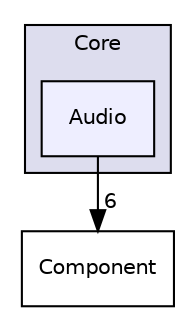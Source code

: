 digraph "include/Core/Audio" {
  compound=true
  node [ fontsize="10", fontname="Helvetica"];
  edge [ labelfontsize="10", labelfontname="Helvetica"];
  subgraph clusterdir_8213943ce0b792be39d34390845932ae {
    graph [ bgcolor="#ddddee", pencolor="black", label="Core" fontname="Helvetica", fontsize="10", URL="dir_8213943ce0b792be39d34390845932ae.html"]
  dir_dc4c8568746015780fb37636e26a02b8 [shape=box, label="Audio", style="filled", fillcolor="#eeeeff", pencolor="black", URL="dir_dc4c8568746015780fb37636e26a02b8.html"];
  }
  dir_41e29553f1370aff8c3fd073cdae75e1 [shape=box label="Component" URL="dir_41e29553f1370aff8c3fd073cdae75e1.html"];
  dir_dc4c8568746015780fb37636e26a02b8->dir_41e29553f1370aff8c3fd073cdae75e1 [headlabel="6", labeldistance=1.5 headhref="dir_000002_000004.html"];
}
